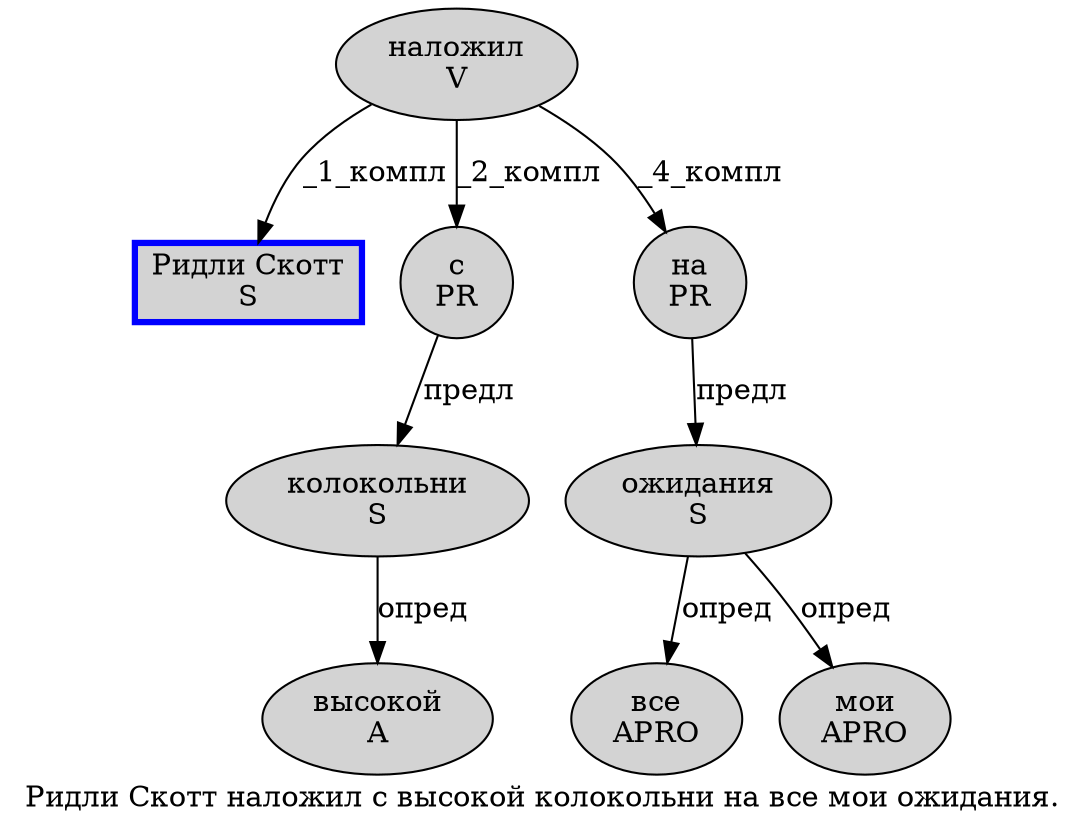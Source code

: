 digraph SENTENCE_2809 {
	graph [label="Ридли Скотт наложил с высокой колокольни на все мои ожидания."]
	node [style=filled]
		0 [label="Ридли Скотт
S" color=blue fillcolor=lightgray penwidth=3 shape=box]
		1 [label="наложил
V" color="" fillcolor=lightgray penwidth=1 shape=ellipse]
		2 [label="с
PR" color="" fillcolor=lightgray penwidth=1 shape=ellipse]
		3 [label="высокой
A" color="" fillcolor=lightgray penwidth=1 shape=ellipse]
		4 [label="колокольни
S" color="" fillcolor=lightgray penwidth=1 shape=ellipse]
		5 [label="на
PR" color="" fillcolor=lightgray penwidth=1 shape=ellipse]
		6 [label="все
APRO" color="" fillcolor=lightgray penwidth=1 shape=ellipse]
		7 [label="мои
APRO" color="" fillcolor=lightgray penwidth=1 shape=ellipse]
		8 [label="ожидания
S" color="" fillcolor=lightgray penwidth=1 shape=ellipse]
			1 -> 0 [label="_1_компл"]
			1 -> 2 [label="_2_компл"]
			1 -> 5 [label="_4_компл"]
			2 -> 4 [label="предл"]
			8 -> 6 [label="опред"]
			8 -> 7 [label="опред"]
			5 -> 8 [label="предл"]
			4 -> 3 [label="опред"]
}